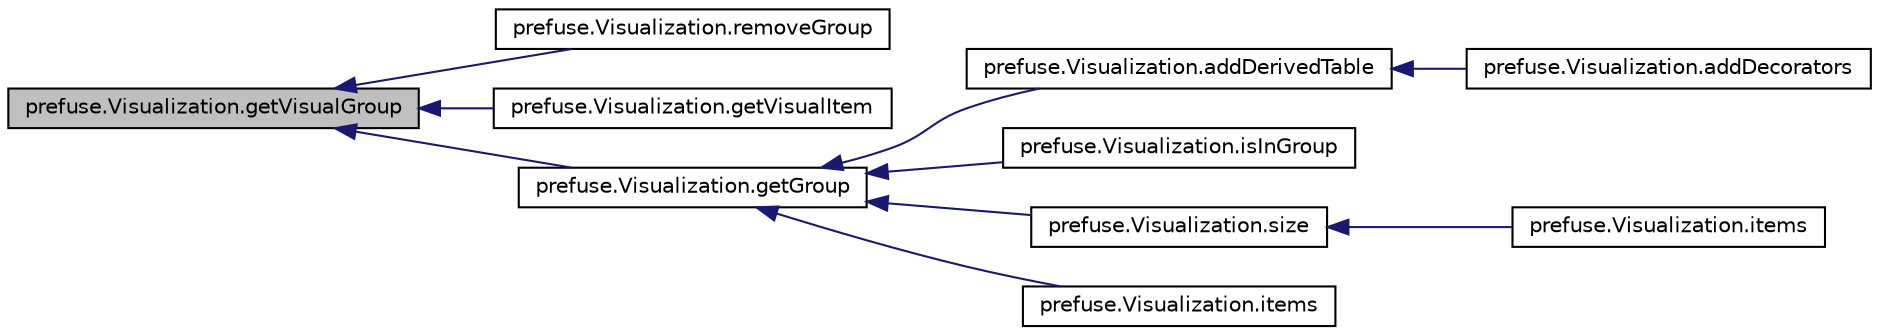 digraph G
{
  edge [fontname="Helvetica",fontsize="10",labelfontname="Helvetica",labelfontsize="10"];
  node [fontname="Helvetica",fontsize="10",shape=record];
  rankdir="LR";
  Node1 [label="prefuse.Visualization.getVisualGroup",height=0.2,width=0.4,color="black", fillcolor="grey75", style="filled" fontcolor="black"];
  Node1 -> Node2 [dir="back",color="midnightblue",fontsize="10",style="solid",fontname="Helvetica"];
  Node2 [label="prefuse.Visualization.removeGroup",height=0.2,width=0.4,color="black", fillcolor="white", style="filled",URL="$classprefuse_1_1_visualization.html#a64ef5f9f69c0a9dcd7732f9670d9989f"];
  Node1 -> Node3 [dir="back",color="midnightblue",fontsize="10",style="solid",fontname="Helvetica"];
  Node3 [label="prefuse.Visualization.getVisualItem",height=0.2,width=0.4,color="black", fillcolor="white", style="filled",URL="$classprefuse_1_1_visualization.html#a679467253af90126faf0e4542c8f8fac"];
  Node1 -> Node4 [dir="back",color="midnightblue",fontsize="10",style="solid",fontname="Helvetica"];
  Node4 [label="prefuse.Visualization.getGroup",height=0.2,width=0.4,color="black", fillcolor="white", style="filled",URL="$classprefuse_1_1_visualization.html#a4248f9de3889ea8a6f42cdcc8f05d1f8"];
  Node4 -> Node5 [dir="back",color="midnightblue",fontsize="10",style="solid",fontname="Helvetica"];
  Node5 [label="prefuse.Visualization.addDerivedTable",height=0.2,width=0.4,color="black", fillcolor="white", style="filled",URL="$classprefuse_1_1_visualization.html#a243530ab544ea31f7b03519dc4c04510"];
  Node5 -> Node6 [dir="back",color="midnightblue",fontsize="10",style="solid",fontname="Helvetica"];
  Node6 [label="prefuse.Visualization.addDecorators",height=0.2,width=0.4,color="black", fillcolor="white", style="filled",URL="$classprefuse_1_1_visualization.html#a6dfcfaf77f89086205215c638cd5e084"];
  Node4 -> Node7 [dir="back",color="midnightblue",fontsize="10",style="solid",fontname="Helvetica"];
  Node7 [label="prefuse.Visualization.isInGroup",height=0.2,width=0.4,color="black", fillcolor="white", style="filled",URL="$classprefuse_1_1_visualization.html#aabf1192748054a449d805ef44043d081"];
  Node4 -> Node8 [dir="back",color="midnightblue",fontsize="10",style="solid",fontname="Helvetica"];
  Node8 [label="prefuse.Visualization.size",height=0.2,width=0.4,color="black", fillcolor="white", style="filled",URL="$classprefuse_1_1_visualization.html#a57ab6fd894c7c63528bd1dead1a19956"];
  Node8 -> Node9 [dir="back",color="midnightblue",fontsize="10",style="solid",fontname="Helvetica"];
  Node9 [label="prefuse.Visualization.items",height=0.2,width=0.4,color="black", fillcolor="white", style="filled",URL="$classprefuse_1_1_visualization.html#a6c3b3afd67dbfbb043cd88bbd381455c"];
  Node4 -> Node10 [dir="back",color="midnightblue",fontsize="10",style="solid",fontname="Helvetica"];
  Node10 [label="prefuse.Visualization.items",height=0.2,width=0.4,color="black", fillcolor="white", style="filled",URL="$classprefuse_1_1_visualization.html#a433c4633b6abd9b27fd05f89a1e53c25"];
}
